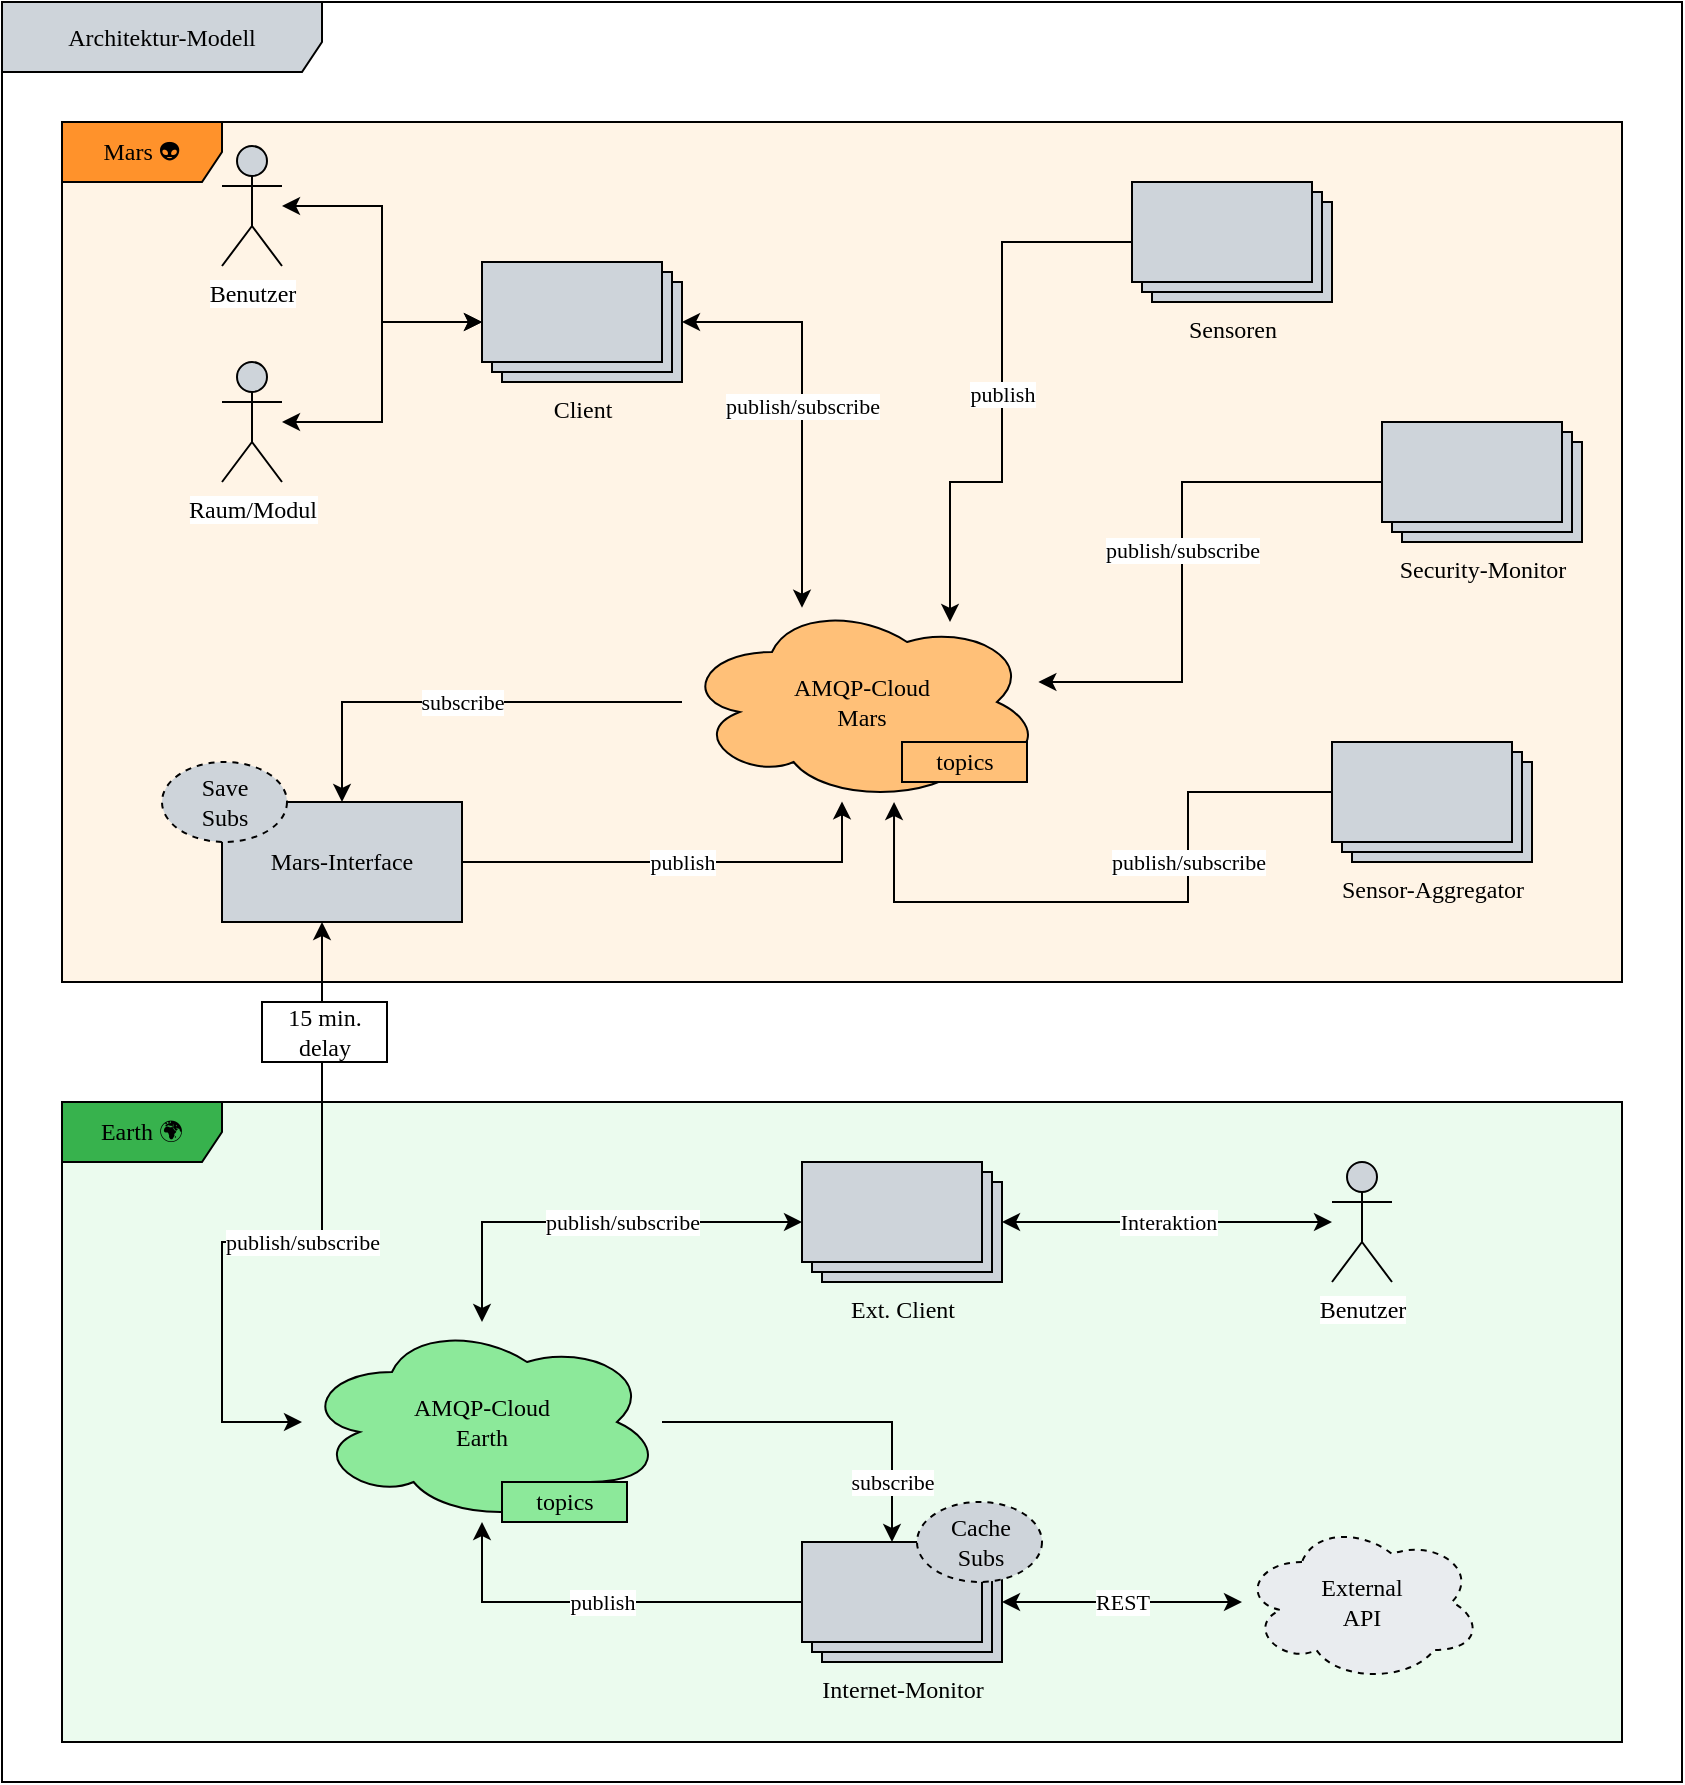 <mxfile version="13.0.3" type="device"><diagram id="erU5Auw4rH4-HawhXIPo" name="Page-1"><mxGraphModel dx="1826" dy="842" grid="1" gridSize="10" guides="1" tooltips="1" connect="1" arrows="1" fold="1" page="0" pageScale="1" pageWidth="827" pageHeight="1169" background="#ffffff" math="0" shadow="0" extFonts="IBM Plex Sans^https://fonts.googleapis.com/css?family=IBM+Plex+Sans|IBM Plex Mono^https://fonts.googleapis.com/css?family=IBM+Plex+Mono"><root><mxCell id="0"/><mxCell id="1" parent="0"/><mxCell id="7pZHNMDU1ZpzEAcdujBO-29" value="Architektur-Modell" style="shape=umlFrame;whiteSpace=wrap;html=1;strokeColor=#000000;fillColor=#ced4da;gradientColor=none;fontFamily=IBM Plex Mono;width=160;height=35;" parent="1" vertex="1"><mxGeometry x="-270" y="110" width="840" height="890" as="geometry"/></mxCell><mxCell id="7pZHNMDU1ZpzEAcdujBO-2" value="Mars 👽" style="shape=umlFrame;whiteSpace=wrap;html=1;fillColor=#ff922b;strokeColor=#000000;gradientColor=none;fontFamily=IBM Plex Mono;FType=g;width=80;height=30;comic=0;shadow=0;swimlaneFillColor=#fff4e6;" parent="1" vertex="1"><mxGeometry x="-240" y="170" width="780" height="430" as="geometry"/></mxCell><mxCell id="7pZHNMDU1ZpzEAcdujBO-39" value="subscribe" style="edgeStyle=orthogonalEdgeStyle;rounded=0;orthogonalLoop=1;jettySize=auto;html=1;entryX=0.5;entryY=0;entryDx=0;entryDy=0;startArrow=none;startFill=0;endArrow=classic;endFill=1;fontFamily=IBM Plex Mono;" parent="1" source="7pZHNMDU1ZpzEAcdujBO-1" target="7pZHNMDU1ZpzEAcdujBO-6" edge="1"><mxGeometry relative="1" as="geometry"/></mxCell><mxCell id="7pZHNMDU1ZpzEAcdujBO-1" value="AMQP-Cloud&lt;br&gt;Mars" style="ellipse;shape=cloud;whiteSpace=wrap;html=1;fontFamily=IBM Plex Sans;FType=g;fillColor=#ffc078;" parent="1" vertex="1"><mxGeometry x="70" y="410" width="180" height="100" as="geometry"/></mxCell><mxCell id="7pZHNMDU1ZpzEAcdujBO-3" value="Earth 🌍" style="shape=umlFrame;whiteSpace=wrap;html=1;fillColor=#37b24d;strokeColor=#000000;gradientColor=none;fontFamily=IBM Plex Mono;FType=g;width=80;height=30;swimlaneFillColor=#ebfbee;" parent="1" vertex="1"><mxGeometry x="-240" y="660" width="780" height="320" as="geometry"/></mxCell><mxCell id="7pZHNMDU1ZpzEAcdujBO-8" value="&lt;font face=&quot;IBM Plex Mono&quot;&gt;subscribe&lt;/font&gt;" style="edgeStyle=orthogonalEdgeStyle;rounded=0;orthogonalLoop=1;jettySize=auto;html=1;entryX=0;entryY=0;entryDx=45;entryDy=0;entryPerimeter=0;" parent="1" source="7pZHNMDU1ZpzEAcdujBO-4" target="7pZHNMDU1ZpzEAcdujBO-5" edge="1"><mxGeometry x="0.657" relative="1" as="geometry"><mxPoint as="offset"/></mxGeometry></mxCell><mxCell id="7pZHNMDU1ZpzEAcdujBO-4" value="AMQP-Cloud&lt;br&gt;Earth" style="ellipse;shape=cloud;whiteSpace=wrap;html=1;fontFamily=IBM Plex Sans;FType=g;fillColor=#8ce99a;" parent="1" vertex="1"><mxGeometry x="-120" y="770" width="180" height="100" as="geometry"/></mxCell><mxCell id="7pZHNMDU1ZpzEAcdujBO-9" value="&lt;font face=&quot;IBM Plex Mono&quot;&gt;publish&lt;/font&gt;" style="edgeStyle=orthogonalEdgeStyle;rounded=0;orthogonalLoop=1;jettySize=auto;html=1;" parent="1" source="7pZHNMDU1ZpzEAcdujBO-5" target="7pZHNMDU1ZpzEAcdujBO-4" edge="1"><mxGeometry relative="1" as="geometry"><Array as="points"><mxPoint x="-30" y="910"/></Array></mxGeometry></mxCell><mxCell id="7pZHNMDU1ZpzEAcdujBO-11" value="&lt;font face=&quot;IBM Plex Mono&quot;&gt;REST&lt;/font&gt;" style="edgeStyle=orthogonalEdgeStyle;rounded=0;orthogonalLoop=1;jettySize=auto;html=1;startArrow=classic;startFill=1;" parent="1" source="7pZHNMDU1ZpzEAcdujBO-5" target="7pZHNMDU1ZpzEAcdujBO-10" edge="1"><mxGeometry relative="1" as="geometry"/></mxCell><mxCell id="7pZHNMDU1ZpzEAcdujBO-5" value="&lt;font face=&quot;IBM Plex Mono&quot;&gt;Internet-Monitor&lt;/font&gt;" style="verticalLabelPosition=bottom;verticalAlign=top;html=1;shape=mxgraph.basic.layered_rect;dx=10;outlineConnect=0;fillColor=#ced4da;" parent="1" vertex="1"><mxGeometry x="130" y="880" width="100" height="60" as="geometry"/></mxCell><mxCell id="7pZHNMDU1ZpzEAcdujBO-7" value="&lt;font face=&quot;IBM Plex Mono&quot;&gt;publish/subscribe&lt;/font&gt;" style="edgeStyle=orthogonalEdgeStyle;rounded=0;orthogonalLoop=1;jettySize=auto;html=1;startArrow=classic;startFill=1;" parent="1" source="7pZHNMDU1ZpzEAcdujBO-6" target="7pZHNMDU1ZpzEAcdujBO-4" edge="1"><mxGeometry relative="1" as="geometry"><Array as="points"><mxPoint x="-110" y="730"/><mxPoint x="-160" y="730"/><mxPoint x="-160" y="820"/></Array></mxGeometry></mxCell><mxCell id="7pZHNMDU1ZpzEAcdujBO-40" value="publish" style="edgeStyle=orthogonalEdgeStyle;rounded=0;orthogonalLoop=1;jettySize=auto;html=1;startArrow=none;startFill=0;endArrow=classic;endFill=1;fontFamily=IBM Plex Mono;" parent="1" source="7pZHNMDU1ZpzEAcdujBO-6" target="7pZHNMDU1ZpzEAcdujBO-1" edge="1"><mxGeometry relative="1" as="geometry"><Array as="points"><mxPoint x="150" y="540"/></Array></mxGeometry></mxCell><mxCell id="7pZHNMDU1ZpzEAcdujBO-6" value="&lt;font face=&quot;IBM Plex Mono&quot;&gt;Mars-Interface&lt;br&gt;&lt;/font&gt;" style="rounded=0;whiteSpace=wrap;html=1;fillColor=#CED4DA;" parent="1" vertex="1"><mxGeometry x="-160" y="510" width="120" height="60" as="geometry"/></mxCell><mxCell id="7pZHNMDU1ZpzEAcdujBO-10" value="External&lt;br&gt;API" style="ellipse;shape=cloud;whiteSpace=wrap;html=1;fontFamily=IBM Plex Sans;FType=g;dashed=1;gradientColor=none;fillColor=#e9ecef;" parent="1" vertex="1"><mxGeometry x="350" y="870" width="120" height="80" as="geometry"/></mxCell><mxCell id="7pZHNMDU1ZpzEAcdujBO-13" value="&lt;font face=&quot;IBM Plex Sans&quot;&gt;Save&lt;br&gt;Subs&lt;/font&gt;" style="ellipse;whiteSpace=wrap;html=1;strokeWidth=1;fillColor=#CED4DA;dashed=1;" parent="1" vertex="1"><mxGeometry x="-190" y="490" width="62.5" height="40" as="geometry"/></mxCell><mxCell id="7pZHNMDU1ZpzEAcdujBO-14" value="&lt;font face=&quot;IBM Plex Sans&quot;&gt;Cache&lt;br&gt;Subs&lt;/font&gt;" style="ellipse;whiteSpace=wrap;html=1;strokeWidth=1;fillColor=#CED4DA;dashed=1;" parent="1" vertex="1"><mxGeometry x="187.5" y="860" width="62.5" height="40" as="geometry"/></mxCell><mxCell id="7pZHNMDU1ZpzEAcdujBO-21" value="&lt;font face=&quot;IBM Plex Mono&quot;&gt;publish/subscribe&lt;/font&gt;" style="edgeStyle=orthogonalEdgeStyle;rounded=0;orthogonalLoop=1;jettySize=auto;html=1;startArrow=classic;startFill=1;" parent="1" source="7pZHNMDU1ZpzEAcdujBO-16" target="7pZHNMDU1ZpzEAcdujBO-4" edge="1"><mxGeometry x="-0.143" relative="1" as="geometry"><mxPoint as="offset"/></mxGeometry></mxCell><mxCell id="7pZHNMDU1ZpzEAcdujBO-16" value="&lt;font face=&quot;IBM Plex Mono&quot;&gt;Ext. Client&lt;/font&gt;" style="verticalLabelPosition=bottom;verticalAlign=top;html=1;shape=mxgraph.basic.layered_rect;dx=10;outlineConnect=0;fillColor=#ced4da;" parent="1" vertex="1"><mxGeometry x="130" y="690" width="100" height="60" as="geometry"/></mxCell><mxCell id="7pZHNMDU1ZpzEAcdujBO-20" value="&lt;font face=&quot;IBM Plex Mono&quot;&gt;Interaktion&lt;/font&gt;" style="edgeStyle=orthogonalEdgeStyle;rounded=0;orthogonalLoop=1;jettySize=auto;html=1;startArrow=classic;startFill=1;" parent="1" source="7pZHNMDU1ZpzEAcdujBO-17" target="7pZHNMDU1ZpzEAcdujBO-16" edge="1"><mxGeometry relative="1" as="geometry"/></mxCell><mxCell id="7pZHNMDU1ZpzEAcdujBO-17" value="&lt;font face=&quot;IBM Plex Sans&quot;&gt;Benutzer&lt;/font&gt;" style="shape=umlActor;verticalLabelPosition=bottom;labelBackgroundColor=#ffffff;verticalAlign=top;html=1;strokeColor=#000000;fillColor=#CED4DA;gradientColor=none;" parent="1" vertex="1"><mxGeometry x="395" y="690" width="30" height="60" as="geometry"/></mxCell><mxCell id="7pZHNMDU1ZpzEAcdujBO-22" value="&lt;font face=&quot;IBM Plex Mono&quot;&gt;topics&lt;/font&gt;" style="rounded=0;whiteSpace=wrap;html=1;fillColor=#8CE99A;" parent="1" vertex="1"><mxGeometry x="-20" y="850" width="62.5" height="20" as="geometry"/></mxCell><mxCell id="7pZHNMDU1ZpzEAcdujBO-23" value="&lt;font face=&quot;IBM Plex Mono&quot;&gt;topics&lt;/font&gt;" style="rounded=0;whiteSpace=wrap;html=1;fillColor=#ffc078;" parent="1" vertex="1"><mxGeometry x="180" y="480" width="62.5" height="20" as="geometry"/></mxCell><mxCell id="7pZHNMDU1ZpzEAcdujBO-24" value="&lt;font face=&quot;IBM Plex Mono&quot;&gt;15 min. delay&lt;/font&gt;" style="rounded=0;whiteSpace=wrap;html=1;fillColor=#ffffff;" parent="1" vertex="1"><mxGeometry x="-140" y="610" width="62.5" height="30" as="geometry"/></mxCell><mxCell id="7pZHNMDU1ZpzEAcdujBO-38" value="publish" style="edgeStyle=orthogonalEdgeStyle;rounded=0;orthogonalLoop=1;jettySize=auto;html=1;startArrow=none;startFill=0;fontFamily=IBM Plex Mono;endArrow=classic;endFill=1;" parent="1" source="7pZHNMDU1ZpzEAcdujBO-30" edge="1"><mxGeometry relative="1" as="geometry"><Array as="points"><mxPoint x="230" y="230"/><mxPoint x="230" y="350"/><mxPoint x="204" y="350"/></Array><mxPoint x="204" y="420" as="targetPoint"/></mxGeometry></mxCell><mxCell id="7pZHNMDU1ZpzEAcdujBO-30" value="&lt;font face=&quot;IBM Plex Mono&quot;&gt;Sensoren&lt;/font&gt;" style="verticalLabelPosition=bottom;verticalAlign=top;html=1;shape=mxgraph.basic.layered_rect;dx=10;outlineConnect=0;fillColor=#ced4da;" parent="1" vertex="1"><mxGeometry x="295" y="200" width="100" height="60" as="geometry"/></mxCell><mxCell id="7pZHNMDU1ZpzEAcdujBO-42" value="publish/subscribe" style="edgeStyle=orthogonalEdgeStyle;rounded=0;orthogonalLoop=1;jettySize=auto;html=1;startArrow=classic;startFill=1;endArrow=classic;endFill=1;fontFamily=IBM Plex Mono;" parent="1" source="7pZHNMDU1ZpzEAcdujBO-41" target="7pZHNMDU1ZpzEAcdujBO-1" edge="1"><mxGeometry relative="1" as="geometry"><Array as="points"><mxPoint x="130" y="270"/></Array></mxGeometry></mxCell><mxCell id="7pZHNMDU1ZpzEAcdujBO-41" value="&lt;font face=&quot;IBM Plex Mono&quot;&gt;Client&lt;/font&gt;" style="verticalLabelPosition=bottom;verticalAlign=top;html=1;shape=mxgraph.basic.layered_rect;dx=10;outlineConnect=0;fillColor=#ced4da;" parent="1" vertex="1"><mxGeometry x="-30" y="240" width="100" height="60" as="geometry"/></mxCell><mxCell id="7pZHNMDU1ZpzEAcdujBO-47" style="edgeStyle=orthogonalEdgeStyle;rounded=0;orthogonalLoop=1;jettySize=auto;html=1;startArrow=classic;startFill=1;endArrow=classic;endFill=1;fontFamily=IBM Plex Mono;" parent="1" source="7pZHNMDU1ZpzEAcdujBO-45" target="7pZHNMDU1ZpzEAcdujBO-41" edge="1"><mxGeometry relative="1" as="geometry"/></mxCell><mxCell id="7pZHNMDU1ZpzEAcdujBO-45" value="&lt;font face=&quot;IBM Plex Sans&quot;&gt;Benutzer&lt;/font&gt;" style="shape=umlActor;verticalLabelPosition=bottom;labelBackgroundColor=#ffffff;verticalAlign=top;html=1;strokeColor=#000000;fillColor=#CED4DA;gradientColor=none;" parent="1" vertex="1"><mxGeometry x="-160" y="182" width="30" height="60" as="geometry"/></mxCell><mxCell id="7pZHNMDU1ZpzEAcdujBO-50" style="edgeStyle=orthogonalEdgeStyle;rounded=0;orthogonalLoop=1;jettySize=auto;html=1;startArrow=classic;startFill=1;endArrow=classic;endFill=1;fontFamily=IBM Plex Mono;" parent="1" source="7pZHNMDU1ZpzEAcdujBO-46" target="7pZHNMDU1ZpzEAcdujBO-41" edge="1"><mxGeometry relative="1" as="geometry"/></mxCell><mxCell id="7pZHNMDU1ZpzEAcdujBO-46" value="&lt;font face=&quot;IBM Plex Sans&quot;&gt;Raum/Modul&lt;/font&gt;" style="shape=umlActor;verticalLabelPosition=bottom;labelBackgroundColor=#ffffff;verticalAlign=top;html=1;strokeColor=#000000;fillColor=#CED4DA;gradientColor=none;" parent="1" vertex="1"><mxGeometry x="-160" y="290" width="30" height="60" as="geometry"/></mxCell><mxCell id="KLy78zCyUsj3wXBEh1w2-14" value="&lt;span style=&quot;caret-color: rgb(0, 0, 0); font-family: &amp;quot;IBM Plex Mono&amp;quot;; font-size: 11px; font-style: normal; font-variant-caps: normal; font-weight: normal; letter-spacing: normal; text-align: center; text-indent: 0px; text-transform: none; word-spacing: 0px; -webkit-text-stroke-width: 0px; background-color: rgb(255, 255, 255); text-decoration: none; float: none; display: inline !important;&quot;&gt;publish/subscribe&lt;/span&gt;" style="edgeStyle=orthogonalEdgeStyle;rounded=0;orthogonalLoop=1;jettySize=auto;html=1;exitX=0;exitY=0;exitDx=0;exitDy=25;exitPerimeter=0;entryX=0.589;entryY=1;entryDx=0;entryDy=0;entryPerimeter=0;" edge="1" parent="1" source="KLy78zCyUsj3wXBEh1w2-1" target="7pZHNMDU1ZpzEAcdujBO-1"><mxGeometry x="-0.34" relative="1" as="geometry"><Array as="points"><mxPoint x="323" y="505"/><mxPoint x="323" y="560"/><mxPoint x="176" y="560"/></Array><mxPoint as="offset"/></mxGeometry></mxCell><mxCell id="KLy78zCyUsj3wXBEh1w2-1" value="&lt;font face=&quot;IBM Plex Mono&quot;&gt;Sensor-Aggregator&lt;/font&gt;" style="verticalLabelPosition=bottom;verticalAlign=top;html=1;shape=mxgraph.basic.layered_rect;dx=10;outlineConnect=0;fillColor=#ced4da;" vertex="1" parent="1"><mxGeometry x="395" y="480" width="100" height="60" as="geometry"/></mxCell><mxCell id="KLy78zCyUsj3wXBEh1w2-10" value="&lt;span style=&quot;caret-color: rgb(0, 0, 0); font-family: &amp;quot;IBM Plex Mono&amp;quot;; font-size: 11px; font-style: normal; font-variant-caps: normal; font-weight: normal; letter-spacing: normal; text-align: center; text-indent: 0px; text-transform: none; word-spacing: 0px; -webkit-text-stroke-width: 0px; background-color: rgb(255, 255, 255); text-decoration: none; float: none; display: inline !important;&quot;&gt;publish/subscribe&lt;/span&gt;" style="edgeStyle=orthogonalEdgeStyle;rounded=0;orthogonalLoop=1;jettySize=auto;html=1;exitX=0;exitY=0;exitDx=0;exitDy=25;exitPerimeter=0;" edge="1" parent="1" source="KLy78zCyUsj3wXBEh1w2-6" target="7pZHNMDU1ZpzEAcdujBO-1"><mxGeometry relative="1" as="geometry"><mxPoint x="250" y="480" as="targetPoint"/><Array as="points"><mxPoint x="420" y="350"/><mxPoint x="320" y="350"/><mxPoint x="320" y="450"/></Array></mxGeometry></mxCell><mxCell id="KLy78zCyUsj3wXBEh1w2-6" value="&lt;font face=&quot;IBM Plex Mono&quot;&gt;Security-Monitor&lt;/font&gt;" style="verticalLabelPosition=bottom;verticalAlign=top;html=1;shape=mxgraph.basic.layered_rect;dx=10;outlineConnect=0;fillColor=#ced4da;" vertex="1" parent="1"><mxGeometry x="420" y="320" width="100" height="60" as="geometry"/></mxCell></root></mxGraphModel></diagram></mxfile>